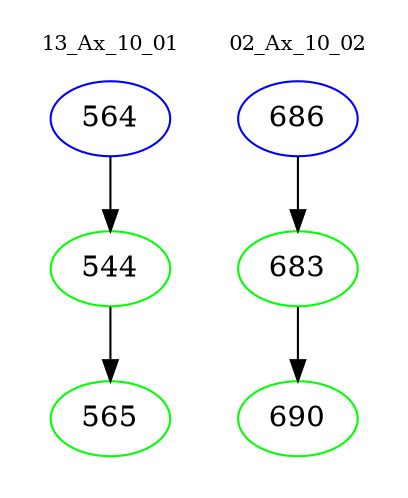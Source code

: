 digraph{
subgraph cluster_0 {
color = white
label = "13_Ax_10_01";
fontsize=10;
T0_564 [label="564", color="blue"]
T0_564 -> T0_544 [color="black"]
T0_544 [label="544", color="green"]
T0_544 -> T0_565 [color="black"]
T0_565 [label="565", color="green"]
}
subgraph cluster_1 {
color = white
label = "02_Ax_10_02";
fontsize=10;
T1_686 [label="686", color="blue"]
T1_686 -> T1_683 [color="black"]
T1_683 [label="683", color="green"]
T1_683 -> T1_690 [color="black"]
T1_690 [label="690", color="green"]
}
}
